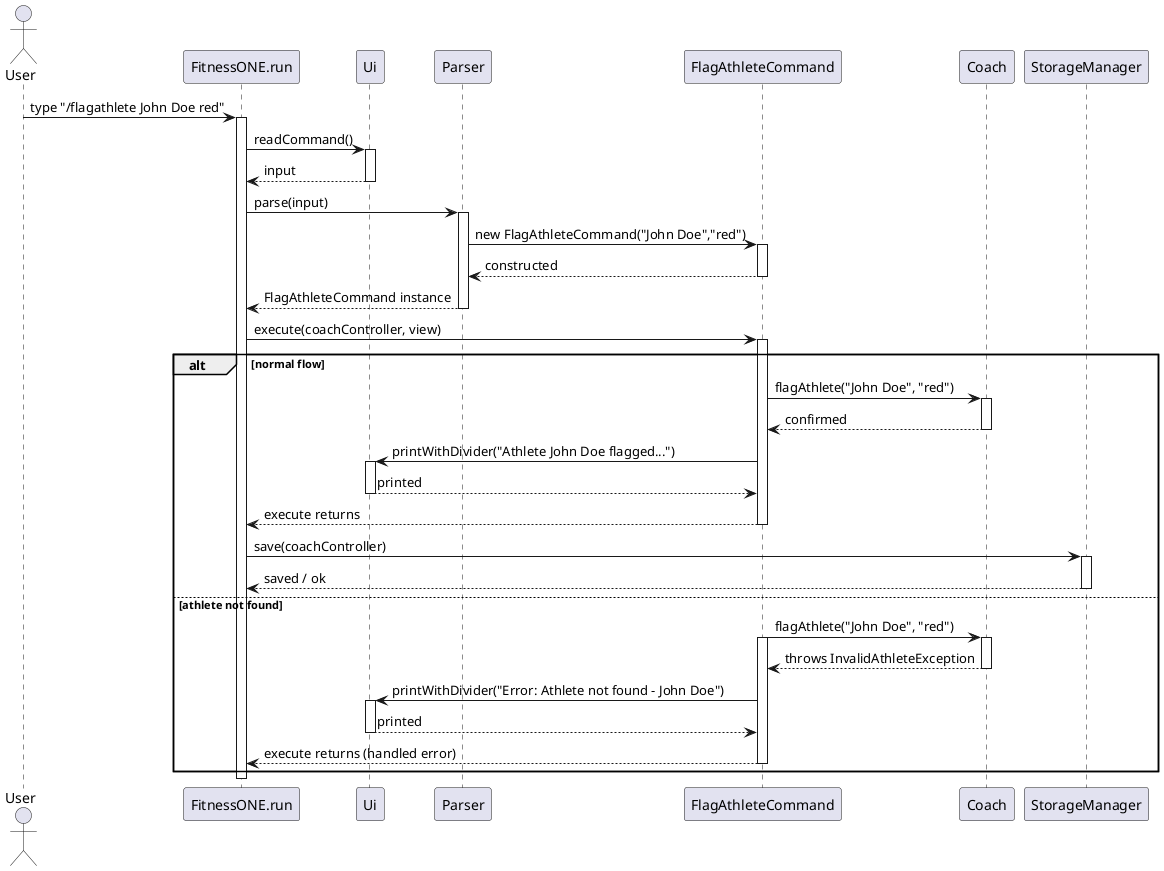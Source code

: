 @startuml
actor User
participant FitnessONE as "FitnessONE.run"
participant Ui as "Ui"
participant Parser as "Parser"
participant FlagCmd as "FlagAthleteCommand"
participant Coach as "Coach"
participant Storage as "StorageManager"

User -> FitnessONE : type "/flagathlete John Doe red"
activate FitnessONE

FitnessONE -> Ui : readCommand()
activate Ui
Ui --> FitnessONE : input
deactivate Ui

FitnessONE -> Parser : parse(input)
activate Parser
' Parser constructs the command so activation bar starts at the command header
Parser -> FlagCmd ++ : new FlagAthleteCommand("John Doe","red")
FlagCmd --> Parser -- : constructed
Parser --> FitnessONE : FlagAthleteCommand instance
deactivate Parser

FitnessONE -> FlagCmd : execute(coachController, view)
activate FlagCmd

alt normal flow
    FlagCmd -> Coach : flagAthlete("John Doe", "red")
    activate Coach
    Coach --> FlagCmd : confirmed
    deactivate Coach

    FlagCmd -> Ui : printWithDivider("Athlete John Doe flagged...")
    activate Ui
    Ui --> FlagCmd : printed
    deactivate Ui

    FlagCmd --> FitnessONE : execute returns
    deactivate FlagCmd

    FitnessONE -> Storage : save(coachController)
    activate Storage
    Storage --> FitnessONE : saved / ok
    deactivate Storage
else athlete not found
    FlagCmd -> Coach : flagAthlete("John Doe", "red")
    activate FlagCmd
    activate Coach
    Coach --> FlagCmd : throws InvalidAthleteException
    deactivate Coach

    FlagCmd -> Ui : printWithDivider("Error: Athlete not found - John Doe")
    activate Ui
    Ui --> FlagCmd : printed
    deactivate Ui

    FlagCmd --> FitnessONE : execute returns (handled error)
    deactivate FlagCmd
end

deactivate FitnessONE
@enduml
